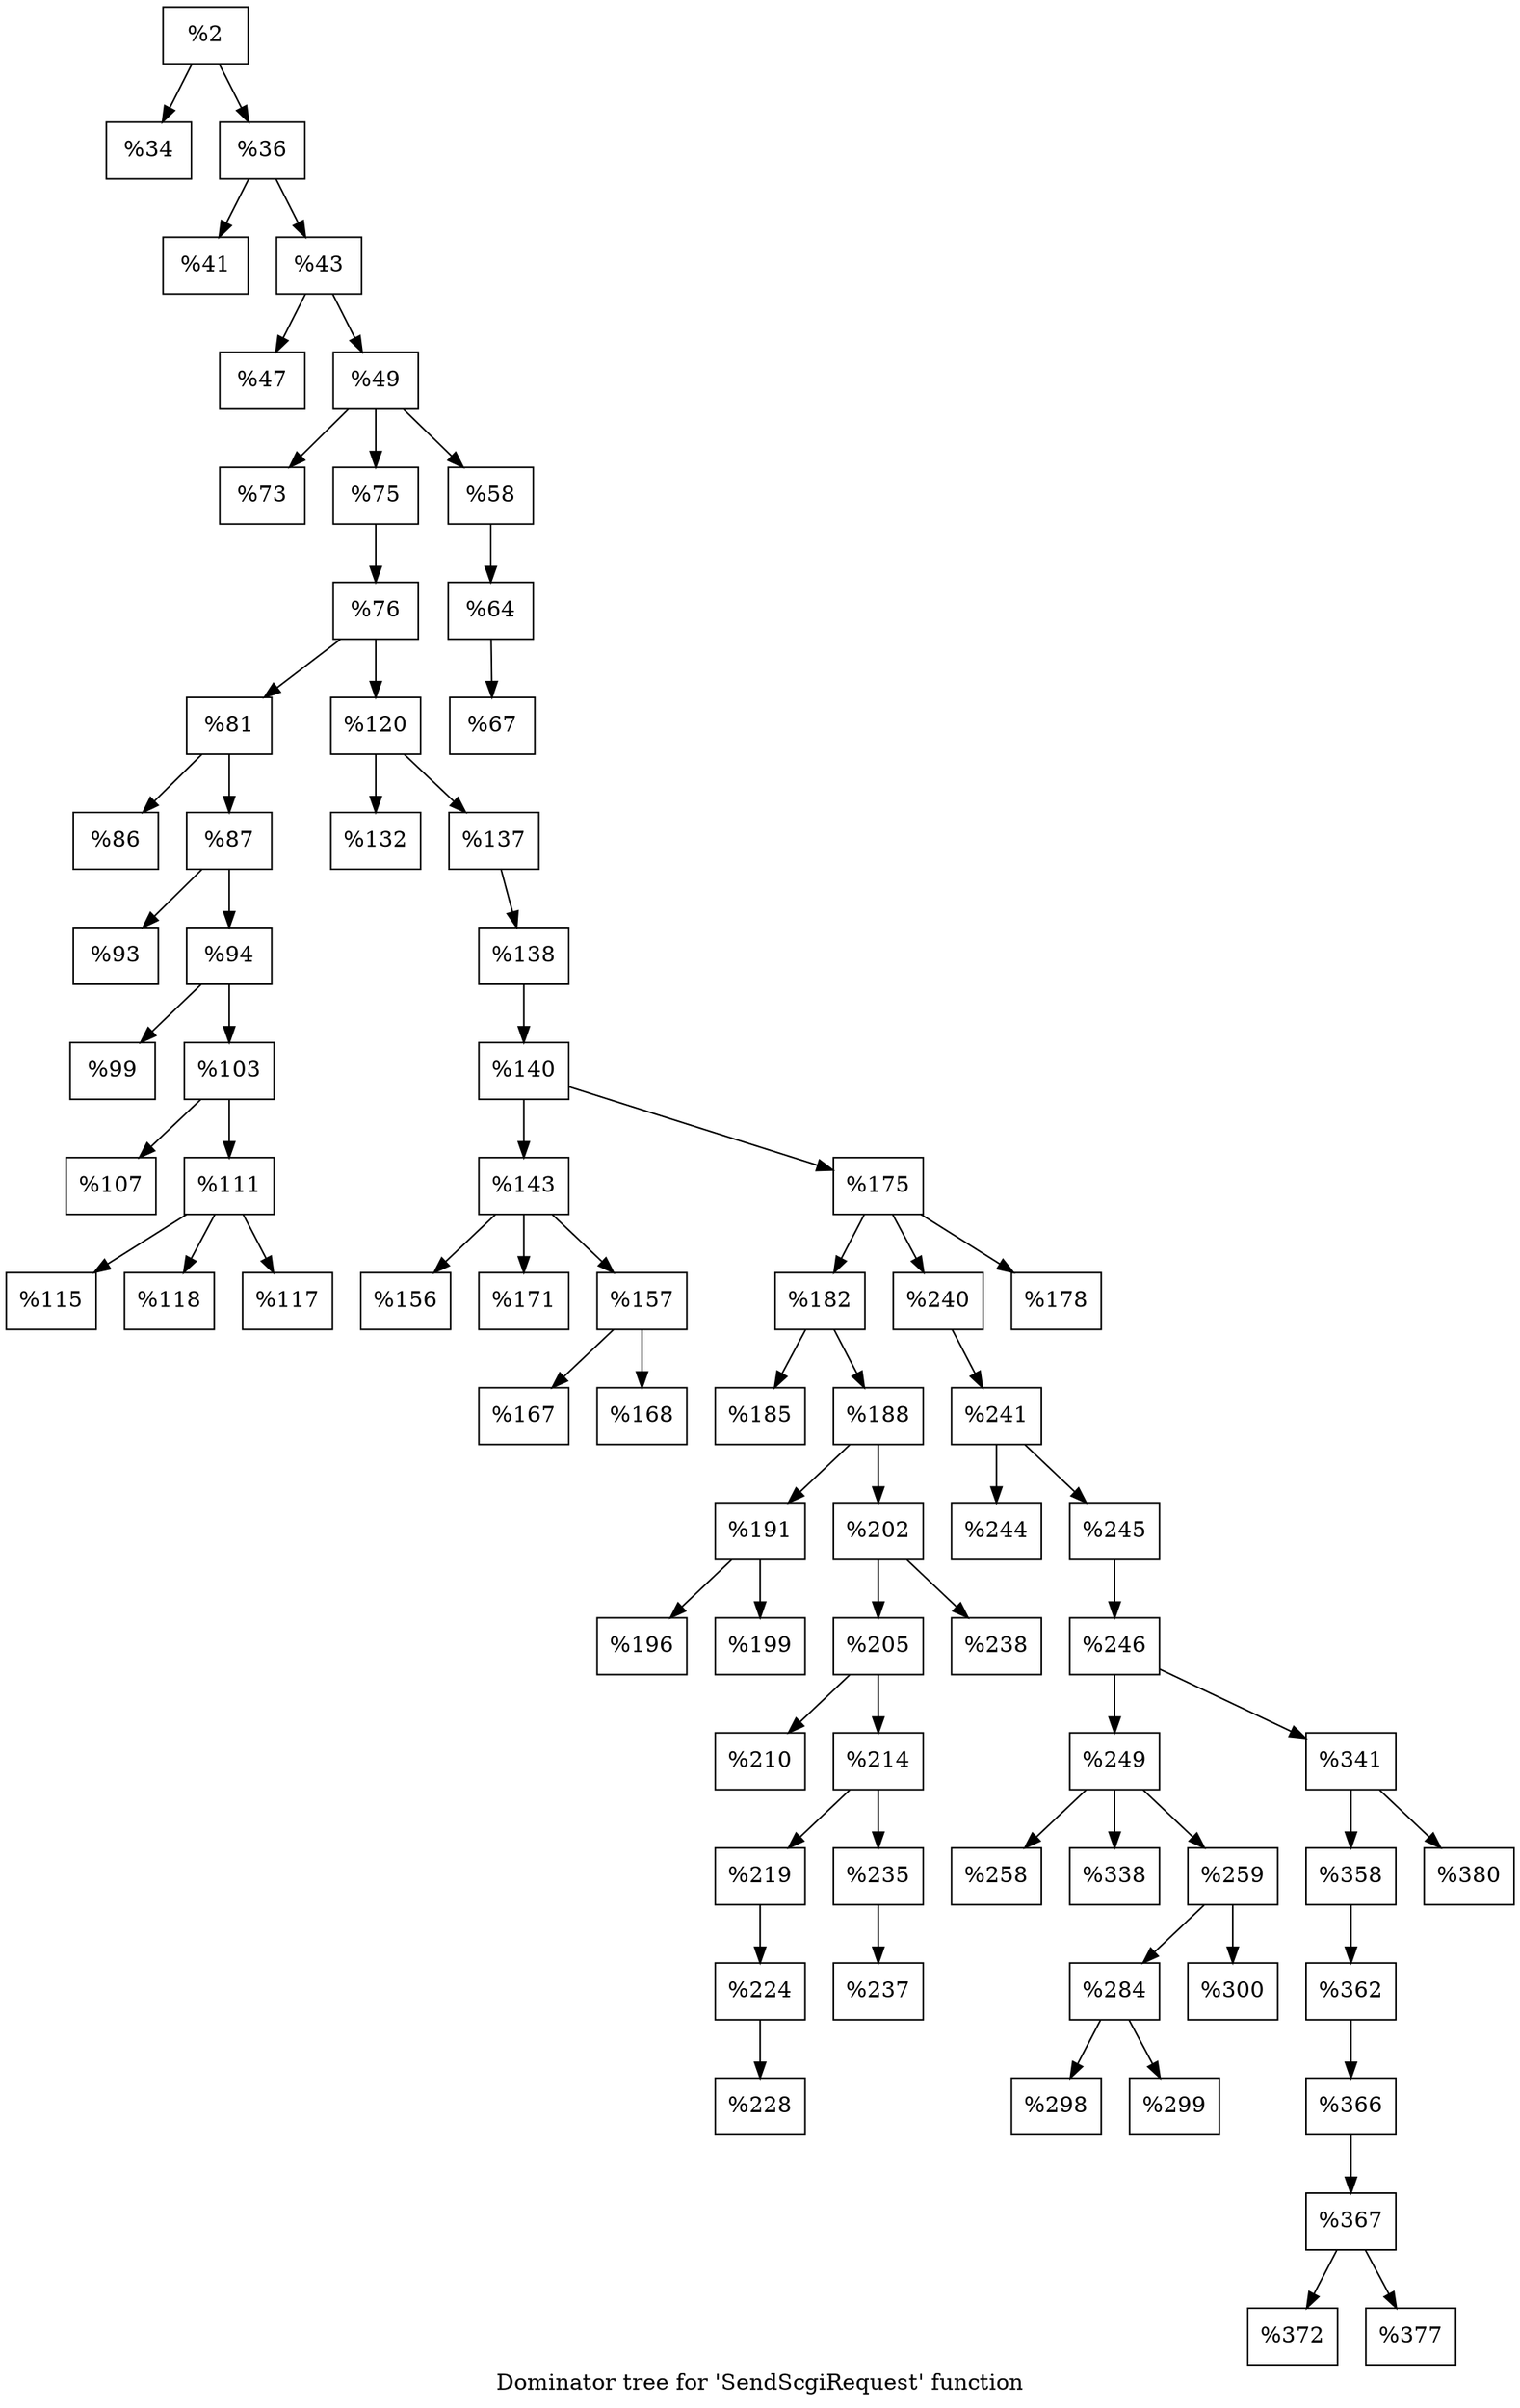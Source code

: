 digraph "Dominator tree for 'SendScgiRequest' function" {
	label="Dominator tree for 'SendScgiRequest' function";

	Node0x25dc240 [shape=record,label="{%2}"];
	Node0x25dc240 -> Node0x25ea020;
	Node0x25dc240 -> Node0x259fbd0;
	Node0x25ea020 [shape=record,label="{%34}"];
	Node0x259fbd0 [shape=record,label="{%36}"];
	Node0x259fbd0 -> Node0x25c0af0;
	Node0x259fbd0 -> Node0x25a73e0;
	Node0x25c0af0 [shape=record,label="{%41}"];
	Node0x25a73e0 [shape=record,label="{%43}"];
	Node0x25a73e0 -> Node0x2582af0;
	Node0x25a73e0 -> Node0x25f12e0;
	Node0x2582af0 [shape=record,label="{%47}"];
	Node0x25f12e0 [shape=record,label="{%49}"];
	Node0x25f12e0 -> Node0x256bc20;
	Node0x25f12e0 -> Node0x253e740;
	Node0x25f12e0 -> Node0x2561da0;
	Node0x256bc20 [shape=record,label="{%73}"];
	Node0x253e740 [shape=record,label="{%75}"];
	Node0x253e740 -> Node0x259be90;
	Node0x259be90 [shape=record,label="{%76}"];
	Node0x259be90 -> Node0x2577260;
	Node0x259be90 -> Node0x25a8170;
	Node0x2577260 [shape=record,label="{%81}"];
	Node0x2577260 -> Node0x2558760;
	Node0x2577260 -> Node0x25894e0;
	Node0x2558760 [shape=record,label="{%86}"];
	Node0x25894e0 [shape=record,label="{%87}"];
	Node0x25894e0 -> Node0x25d9b40;
	Node0x25894e0 -> Node0x2583890;
	Node0x25d9b40 [shape=record,label="{%93}"];
	Node0x2583890 [shape=record,label="{%94}"];
	Node0x2583890 -> Node0x255aaa0;
	Node0x2583890 -> Node0x25f1f30;
	Node0x255aaa0 [shape=record,label="{%99}"];
	Node0x25f1f30 [shape=record,label="{%103}"];
	Node0x25f1f30 -> Node0x258e5b0;
	Node0x25f1f30 -> Node0x2563c20;
	Node0x258e5b0 [shape=record,label="{%107}"];
	Node0x2563c20 [shape=record,label="{%111}"];
	Node0x2563c20 -> Node0x256ac00;
	Node0x2563c20 -> Node0x256b840;
	Node0x2563c20 -> Node0x2597590;
	Node0x256ac00 [shape=record,label="{%115}"];
	Node0x256b840 [shape=record,label="{%118}"];
	Node0x2597590 [shape=record,label="{%117}"];
	Node0x25a8170 [shape=record,label="{%120}"];
	Node0x25a8170 -> Node0x2556100;
	Node0x25a8170 -> Node0x2557180;
	Node0x2556100 [shape=record,label="{%132}"];
	Node0x2557180 [shape=record,label="{%137}"];
	Node0x2557180 -> Node0x2585220;
	Node0x2585220 [shape=record,label="{%138}"];
	Node0x2585220 -> Node0x25f0710;
	Node0x25f0710 [shape=record,label="{%140}"];
	Node0x25f0710 -> Node0x25ece60;
	Node0x25f0710 -> Node0x25ba030;
	Node0x25ece60 [shape=record,label="{%143}"];
	Node0x25ece60 -> Node0x253e9f0;
	Node0x25ece60 -> Node0x257a720;
	Node0x25ece60 -> Node0x2584e70;
	Node0x253e9f0 [shape=record,label="{%156}"];
	Node0x257a720 [shape=record,label="{%171}"];
	Node0x2584e70 [shape=record,label="{%157}"];
	Node0x2584e70 -> Node0x25dfc70;
	Node0x2584e70 -> Node0x255e5e0;
	Node0x25dfc70 [shape=record,label="{%167}"];
	Node0x255e5e0 [shape=record,label="{%168}"];
	Node0x25ba030 [shape=record,label="{%175}"];
	Node0x25ba030 -> Node0x250e140;
	Node0x25ba030 -> Node0x25b2b10;
	Node0x25ba030 -> Node0x25da810;
	Node0x250e140 [shape=record,label="{%182}"];
	Node0x250e140 -> Node0x25e19a0;
	Node0x250e140 -> Node0x25a55e0;
	Node0x25e19a0 [shape=record,label="{%185}"];
	Node0x25a55e0 [shape=record,label="{%188}"];
	Node0x25a55e0 -> Node0x2565ea0;
	Node0x25a55e0 -> Node0x259a230;
	Node0x2565ea0 [shape=record,label="{%191}"];
	Node0x2565ea0 -> Node0x25eb7c0;
	Node0x2565ea0 -> Node0x25a0040;
	Node0x25eb7c0 [shape=record,label="{%196}"];
	Node0x25a0040 [shape=record,label="{%199}"];
	Node0x259a230 [shape=record,label="{%202}"];
	Node0x259a230 -> Node0x25af720;
	Node0x259a230 -> Node0x25e5ba0;
	Node0x25af720 [shape=record,label="{%205}"];
	Node0x25af720 -> Node0x25b3180;
	Node0x25af720 -> Node0x256c3c0;
	Node0x25b3180 [shape=record,label="{%210}"];
	Node0x256c3c0 [shape=record,label="{%214}"];
	Node0x256c3c0 -> Node0x2566140;
	Node0x256c3c0 -> Node0x25e4c40;
	Node0x2566140 [shape=record,label="{%219}"];
	Node0x2566140 -> Node0x258bbb0;
	Node0x258bbb0 [shape=record,label="{%224}"];
	Node0x258bbb0 -> Node0x257b3b0;
	Node0x257b3b0 [shape=record,label="{%228}"];
	Node0x25e4c40 [shape=record,label="{%235}"];
	Node0x25e4c40 -> Node0x255c070;
	Node0x255c070 [shape=record,label="{%237}"];
	Node0x25e5ba0 [shape=record,label="{%238}"];
	Node0x25b2b10 [shape=record,label="{%240}"];
	Node0x25b2b10 -> Node0x25c22a0;
	Node0x25c22a0 [shape=record,label="{%241}"];
	Node0x25c22a0 -> Node0x254fd60;
	Node0x25c22a0 -> Node0x2598100;
	Node0x254fd60 [shape=record,label="{%244}"];
	Node0x2598100 [shape=record,label="{%245}"];
	Node0x2598100 -> Node0x25b25d0;
	Node0x25b25d0 [shape=record,label="{%246}"];
	Node0x25b25d0 -> Node0x25f2ea0;
	Node0x25b25d0 -> Node0x256d290;
	Node0x25f2ea0 [shape=record,label="{%249}"];
	Node0x25f2ea0 -> Node0x25c2950;
	Node0x25f2ea0 -> Node0x25e84e0;
	Node0x25f2ea0 -> Node0x25ed340;
	Node0x25c2950 [shape=record,label="{%258}"];
	Node0x25e84e0 [shape=record,label="{%338}"];
	Node0x25ed340 [shape=record,label="{%259}"];
	Node0x25ed340 -> Node0x255fa60;
	Node0x25ed340 -> Node0x25db5c0;
	Node0x255fa60 [shape=record,label="{%284}"];
	Node0x255fa60 -> Node0x2599710;
	Node0x255fa60 -> Node0x25a38d0;
	Node0x2599710 [shape=record,label="{%298}"];
	Node0x25a38d0 [shape=record,label="{%299}"];
	Node0x25db5c0 [shape=record,label="{%300}"];
	Node0x256d290 [shape=record,label="{%341}"];
	Node0x256d290 -> Node0x257e2a0;
	Node0x256d290 -> Node0x25e08d0;
	Node0x257e2a0 [shape=record,label="{%358}"];
	Node0x257e2a0 -> Node0x259bb90;
	Node0x259bb90 [shape=record,label="{%362}"];
	Node0x259bb90 -> Node0x25a6c60;
	Node0x25a6c60 [shape=record,label="{%366}"];
	Node0x25a6c60 -> Node0x2555b40;
	Node0x2555b40 [shape=record,label="{%367}"];
	Node0x2555b40 -> Node0x25ae370;
	Node0x2555b40 -> Node0x25a4c90;
	Node0x25ae370 [shape=record,label="{%372}"];
	Node0x25a4c90 [shape=record,label="{%377}"];
	Node0x25e08d0 [shape=record,label="{%380}"];
	Node0x25da810 [shape=record,label="{%178}"];
	Node0x2561da0 [shape=record,label="{%58}"];
	Node0x2561da0 -> Node0x2565860;
	Node0x2565860 [shape=record,label="{%64}"];
	Node0x2565860 -> Node0x2588360;
	Node0x2588360 [shape=record,label="{%67}"];
}
